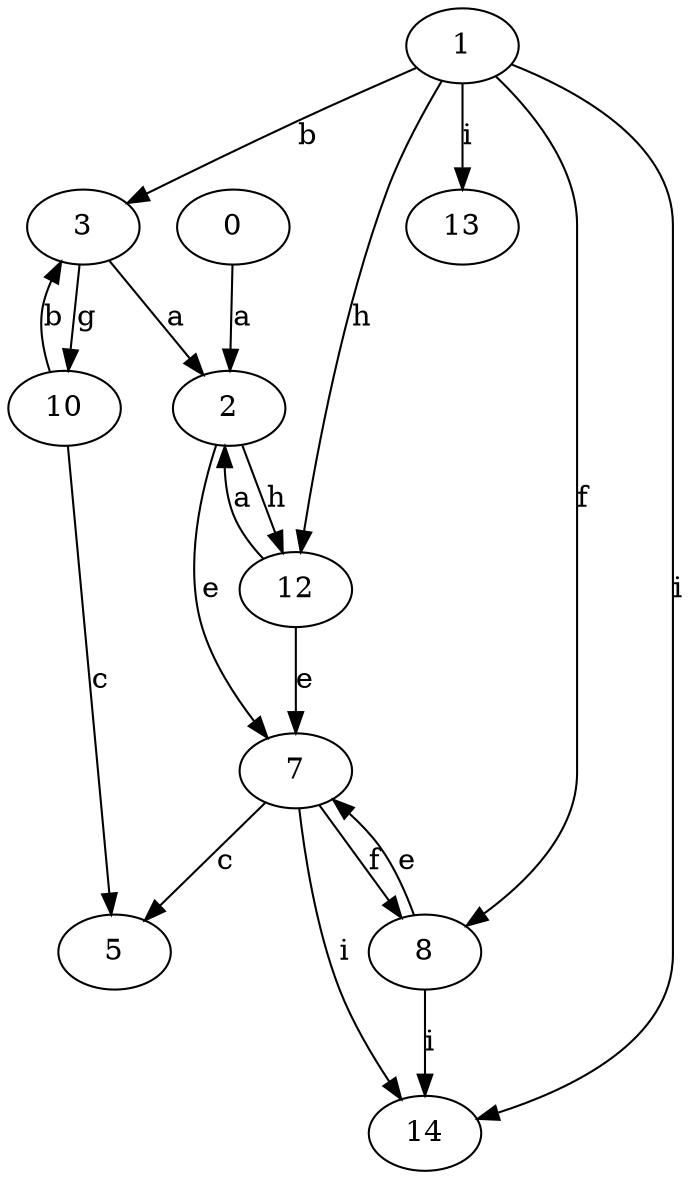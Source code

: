 strict digraph  {
1;
2;
3;
5;
7;
8;
0;
10;
12;
13;
14;
1 -> 3  [label=b];
1 -> 8  [label=f];
1 -> 12  [label=h];
1 -> 13  [label=i];
1 -> 14  [label=i];
2 -> 7  [label=e];
2 -> 12  [label=h];
3 -> 2  [label=a];
3 -> 10  [label=g];
7 -> 5  [label=c];
7 -> 8  [label=f];
7 -> 14  [label=i];
8 -> 7  [label=e];
8 -> 14  [label=i];
0 -> 2  [label=a];
10 -> 3  [label=b];
10 -> 5  [label=c];
12 -> 2  [label=a];
12 -> 7  [label=e];
}

